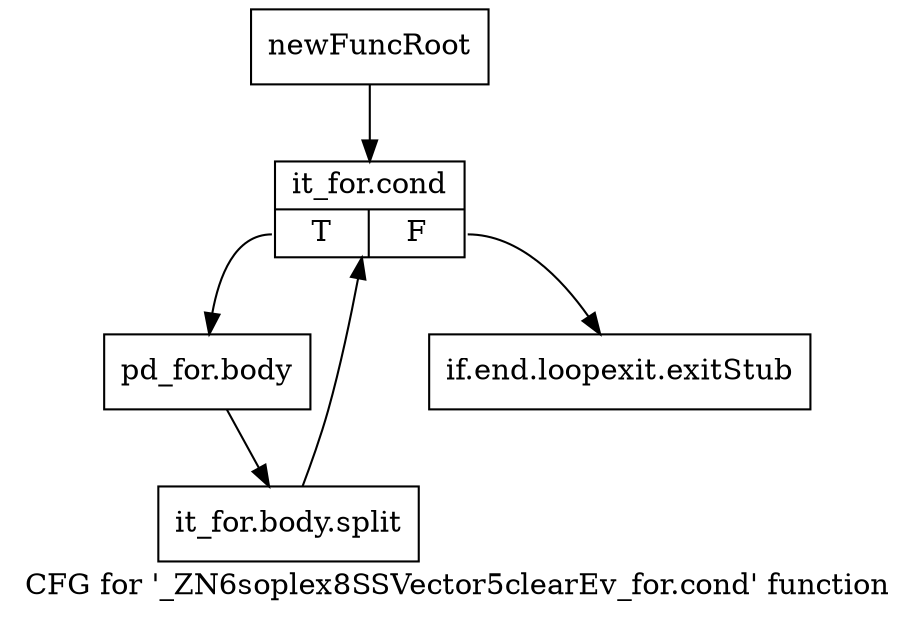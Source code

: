 digraph "CFG for '_ZN6soplex8SSVector5clearEv_for.cond' function" {
	label="CFG for '_ZN6soplex8SSVector5clearEv_for.cond' function";

	Node0x2b3b6e0 [shape=record,label="{newFuncRoot}"];
	Node0x2b3b6e0 -> Node0x2b3b780;
	Node0x2b3b730 [shape=record,label="{if.end.loopexit.exitStub}"];
	Node0x2b3b780 [shape=record,label="{it_for.cond|{<s0>T|<s1>F}}"];
	Node0x2b3b780:s0 -> Node0x2b3b7d0;
	Node0x2b3b780:s1 -> Node0x2b3b730;
	Node0x2b3b7d0 [shape=record,label="{pd_for.body}"];
	Node0x2b3b7d0 -> Node0x34e67c0;
	Node0x34e67c0 [shape=record,label="{it_for.body.split}"];
	Node0x34e67c0 -> Node0x2b3b780;
}
